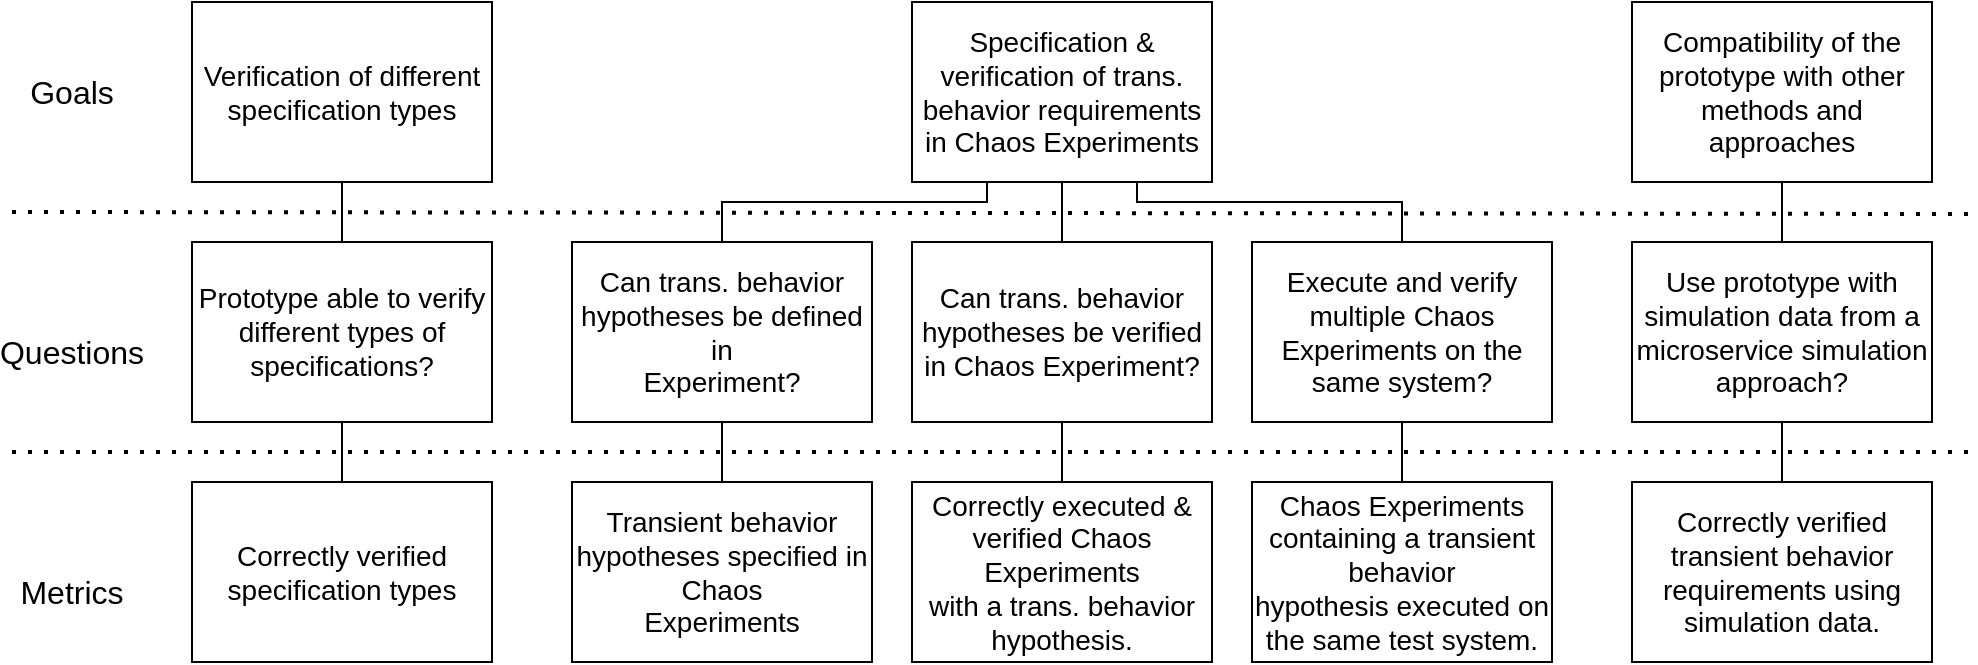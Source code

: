 <mxfile version="20.0.4" type="device"><diagram id="qucLJMV81LMOtyJYRD1r" name="Page-1"><mxGraphModel dx="1185" dy="623" grid="1" gridSize="10" guides="1" tooltips="1" connect="1" arrows="1" fold="1" page="1" pageScale="1" pageWidth="850" pageHeight="1100" math="0" shadow="0"><root><mxCell id="0"/><mxCell id="1" parent="0"/><mxCell id="S2UBZVaWaBpdQdFSvMH2-19" value="" style="edgeStyle=orthogonalEdgeStyle;rounded=0;orthogonalLoop=1;jettySize=auto;html=1;fontSize=16;endArrow=none;endFill=0;" edge="1" parent="1" source="S2UBZVaWaBpdQdFSvMH2-1" target="S2UBZVaWaBpdQdFSvMH2-2"><mxGeometry relative="1" as="geometry"/></mxCell><mxCell id="S2UBZVaWaBpdQdFSvMH2-1" value="Verification of different specification types" style="rounded=0;whiteSpace=wrap;html=1;fontSize=14;" vertex="1" parent="1"><mxGeometry x="130" y="30" width="150" height="90" as="geometry"/></mxCell><mxCell id="S2UBZVaWaBpdQdFSvMH2-2" value="Prototype able to verify different types of specifications?" style="rounded=0;whiteSpace=wrap;html=1;fontSize=14;" vertex="1" parent="1"><mxGeometry x="130" y="150" width="150" height="90" as="geometry"/></mxCell><mxCell id="S2UBZVaWaBpdQdFSvMH2-20" value="" style="edgeStyle=orthogonalEdgeStyle;rounded=0;orthogonalLoop=1;jettySize=auto;html=1;fontSize=16;endArrow=none;endFill=0;" edge="1" parent="1" source="S2UBZVaWaBpdQdFSvMH2-3" target="S2UBZVaWaBpdQdFSvMH2-2"><mxGeometry relative="1" as="geometry"/></mxCell><mxCell id="S2UBZVaWaBpdQdFSvMH2-3" value="Correctly verified specification types" style="rounded=0;whiteSpace=wrap;html=1;fontSize=14;" vertex="1" parent="1"><mxGeometry x="130" y="270" width="150" height="90" as="geometry"/></mxCell><mxCell id="S2UBZVaWaBpdQdFSvMH2-25" style="edgeStyle=orthogonalEdgeStyle;rounded=0;orthogonalLoop=1;jettySize=auto;html=1;exitX=0.25;exitY=1;exitDx=0;exitDy=0;entryX=0.5;entryY=0;entryDx=0;entryDy=0;fontSize=16;endArrow=none;endFill=0;" edge="1" parent="1" source="S2UBZVaWaBpdQdFSvMH2-4" target="S2UBZVaWaBpdQdFSvMH2-5"><mxGeometry relative="1" as="geometry"><Array as="points"><mxPoint x="528" y="130"/><mxPoint x="395" y="130"/></Array></mxGeometry></mxCell><mxCell id="S2UBZVaWaBpdQdFSvMH2-26" style="edgeStyle=orthogonalEdgeStyle;rounded=0;orthogonalLoop=1;jettySize=auto;html=1;exitX=0.5;exitY=1;exitDx=0;exitDy=0;entryX=0.5;entryY=0;entryDx=0;entryDy=0;fontSize=16;endArrow=none;endFill=0;" edge="1" parent="1" source="S2UBZVaWaBpdQdFSvMH2-4" target="S2UBZVaWaBpdQdFSvMH2-6"><mxGeometry relative="1" as="geometry"/></mxCell><mxCell id="S2UBZVaWaBpdQdFSvMH2-27" style="edgeStyle=orthogonalEdgeStyle;rounded=0;orthogonalLoop=1;jettySize=auto;html=1;exitX=0.75;exitY=1;exitDx=0;exitDy=0;entryX=0.5;entryY=0;entryDx=0;entryDy=0;fontSize=16;endArrow=none;endFill=0;" edge="1" parent="1" source="S2UBZVaWaBpdQdFSvMH2-4" target="S2UBZVaWaBpdQdFSvMH2-7"><mxGeometry relative="1" as="geometry"><Array as="points"><mxPoint x="603" y="130"/><mxPoint x="735" y="130"/></Array></mxGeometry></mxCell><mxCell id="S2UBZVaWaBpdQdFSvMH2-4" value="Specification &amp;amp; verification of trans. behavior requirements in Chaos Experiments" style="rounded=0;whiteSpace=wrap;html=1;fontSize=14;" vertex="1" parent="1"><mxGeometry x="490" y="30" width="150" height="90" as="geometry"/></mxCell><mxCell id="S2UBZVaWaBpdQdFSvMH2-22" style="edgeStyle=orthogonalEdgeStyle;rounded=0;orthogonalLoop=1;jettySize=auto;html=1;exitX=0.5;exitY=1;exitDx=0;exitDy=0;entryX=0.5;entryY=0;entryDx=0;entryDy=0;fontSize=16;endArrow=none;endFill=0;" edge="1" parent="1" source="S2UBZVaWaBpdQdFSvMH2-5" target="S2UBZVaWaBpdQdFSvMH2-8"><mxGeometry relative="1" as="geometry"/></mxCell><mxCell id="S2UBZVaWaBpdQdFSvMH2-5" value="&lt;div style=&quot;font-size: 14px;&quot;&gt;Can trans. behavior hypotheses be defined in&lt;/div&gt;&lt;div style=&quot;font-size: 14px;&quot;&gt;Experiment?&lt;/div&gt;" style="rounded=0;whiteSpace=wrap;html=1;fontSize=14;" vertex="1" parent="1"><mxGeometry x="320" y="150" width="150" height="90" as="geometry"/></mxCell><mxCell id="S2UBZVaWaBpdQdFSvMH2-23" style="edgeStyle=orthogonalEdgeStyle;rounded=0;orthogonalLoop=1;jettySize=auto;html=1;exitX=0.5;exitY=1;exitDx=0;exitDy=0;entryX=0.5;entryY=0;entryDx=0;entryDy=0;fontSize=16;endArrow=none;endFill=0;" edge="1" parent="1" source="S2UBZVaWaBpdQdFSvMH2-6" target="S2UBZVaWaBpdQdFSvMH2-9"><mxGeometry relative="1" as="geometry"/></mxCell><mxCell id="S2UBZVaWaBpdQdFSvMH2-6" value="Can trans. behavior hypotheses be verified in&amp;nbsp;Chaos Experiment?" style="rounded=0;whiteSpace=wrap;html=1;fontSize=14;" vertex="1" parent="1"><mxGeometry x="490" y="150" width="150" height="90" as="geometry"/></mxCell><mxCell id="S2UBZVaWaBpdQdFSvMH2-24" style="edgeStyle=orthogonalEdgeStyle;rounded=0;orthogonalLoop=1;jettySize=auto;html=1;exitX=0.5;exitY=1;exitDx=0;exitDy=0;entryX=0.5;entryY=0;entryDx=0;entryDy=0;fontSize=16;endArrow=none;endFill=0;" edge="1" parent="1" source="S2UBZVaWaBpdQdFSvMH2-7" target="S2UBZVaWaBpdQdFSvMH2-10"><mxGeometry relative="1" as="geometry"/></mxCell><mxCell id="S2UBZVaWaBpdQdFSvMH2-7" value="&lt;div style=&quot;font-size: 14px;&quot;&gt;Execute and verify multiple Chaos Experiments on the same system?&lt;/div&gt;" style="rounded=0;whiteSpace=wrap;html=1;fontSize=14;" vertex="1" parent="1"><mxGeometry x="660" y="150" width="150" height="90" as="geometry"/></mxCell><mxCell id="S2UBZVaWaBpdQdFSvMH2-8" value="Transient behavior hypotheses specified in Chaos&lt;br style=&quot;font-size: 14px;&quot;&gt;Experiments" style="rounded=0;whiteSpace=wrap;html=1;fontSize=14;" vertex="1" parent="1"><mxGeometry x="320" y="270" width="150" height="90" as="geometry"/></mxCell><mxCell id="S2UBZVaWaBpdQdFSvMH2-9" value="Correctly executed &amp;amp; verified Chaos Experiments&lt;br style=&quot;font-size: 14px;&quot;&gt;with a trans. behavior hypothesis." style="rounded=0;whiteSpace=wrap;html=1;fontSize=14;" vertex="1" parent="1"><mxGeometry x="490" y="270" width="150" height="90" as="geometry"/></mxCell><mxCell id="S2UBZVaWaBpdQdFSvMH2-10" value="Chaos Experiments containing a transient behavior&lt;br style=&quot;font-size: 14px;&quot;&gt;hypothesis executed on the same test system." style="rounded=0;whiteSpace=wrap;html=1;fontSize=14;" vertex="1" parent="1"><mxGeometry x="660" y="270" width="150" height="90" as="geometry"/></mxCell><mxCell id="S2UBZVaWaBpdQdFSvMH2-11" value="Correctly verified transient behavior requirements using&lt;br&gt;simulation data." style="rounded=0;whiteSpace=wrap;html=1;fontSize=14;" vertex="1" parent="1"><mxGeometry x="850" y="270" width="150" height="90" as="geometry"/></mxCell><mxCell id="S2UBZVaWaBpdQdFSvMH2-29" style="edgeStyle=orthogonalEdgeStyle;rounded=0;orthogonalLoop=1;jettySize=auto;html=1;exitX=0.5;exitY=1;exitDx=0;exitDy=0;entryX=0.5;entryY=0;entryDx=0;entryDy=0;fontSize=16;endArrow=none;endFill=0;" edge="1" parent="1" source="S2UBZVaWaBpdQdFSvMH2-12" target="S2UBZVaWaBpdQdFSvMH2-11"><mxGeometry relative="1" as="geometry"/></mxCell><mxCell id="S2UBZVaWaBpdQdFSvMH2-12" value="Use prototype with simulation data from a microservice simulation approach?" style="rounded=0;whiteSpace=wrap;html=1;fontSize=14;" vertex="1" parent="1"><mxGeometry x="850" y="150" width="150" height="90" as="geometry"/></mxCell><mxCell id="S2UBZVaWaBpdQdFSvMH2-28" style="edgeStyle=orthogonalEdgeStyle;rounded=0;orthogonalLoop=1;jettySize=auto;html=1;exitX=0.5;exitY=1;exitDx=0;exitDy=0;entryX=0.5;entryY=0;entryDx=0;entryDy=0;fontSize=16;endArrow=none;endFill=0;" edge="1" parent="1" source="S2UBZVaWaBpdQdFSvMH2-13" target="S2UBZVaWaBpdQdFSvMH2-12"><mxGeometry relative="1" as="geometry"/></mxCell><mxCell id="S2UBZVaWaBpdQdFSvMH2-13" value="Compatibility of the prototype with other methods and&lt;br style=&quot;font-size: 14px;&quot;&gt;approaches" style="rounded=0;whiteSpace=wrap;html=1;fontSize=14;" vertex="1" parent="1"><mxGeometry x="850" y="30" width="150" height="90" as="geometry"/></mxCell><mxCell id="S2UBZVaWaBpdQdFSvMH2-14" value="Goals" style="text;html=1;strokeColor=none;fillColor=none;align=center;verticalAlign=middle;whiteSpace=wrap;rounded=0;fontSize=16;" vertex="1" parent="1"><mxGeometry x="40" y="60" width="60" height="30" as="geometry"/></mxCell><mxCell id="S2UBZVaWaBpdQdFSvMH2-15" value="Questions" style="text;html=1;strokeColor=none;fillColor=none;align=center;verticalAlign=middle;whiteSpace=wrap;rounded=0;fontSize=16;" vertex="1" parent="1"><mxGeometry x="40" y="190" width="60" height="30" as="geometry"/></mxCell><mxCell id="S2UBZVaWaBpdQdFSvMH2-16" value="Metrics" style="text;html=1;strokeColor=none;fillColor=none;align=center;verticalAlign=middle;whiteSpace=wrap;rounded=0;fontSize=16;" vertex="1" parent="1"><mxGeometry x="40" y="310" width="60" height="30" as="geometry"/></mxCell><mxCell id="S2UBZVaWaBpdQdFSvMH2-30" value="" style="endArrow=none;dashed=1;html=1;dashPattern=1 3;strokeWidth=2;rounded=0;fontSize=16;" edge="1" parent="1"><mxGeometry width="50" height="50" relative="1" as="geometry"><mxPoint x="40" y="135" as="sourcePoint"/><mxPoint x="1020" y="136" as="targetPoint"/></mxGeometry></mxCell><mxCell id="S2UBZVaWaBpdQdFSvMH2-31" value="" style="endArrow=none;dashed=1;html=1;dashPattern=1 3;strokeWidth=2;rounded=0;fontSize=16;" edge="1" parent="1"><mxGeometry width="50" height="50" relative="1" as="geometry"><mxPoint x="40" y="255" as="sourcePoint"/><mxPoint x="1020" y="255" as="targetPoint"/></mxGeometry></mxCell></root></mxGraphModel></diagram></mxfile>